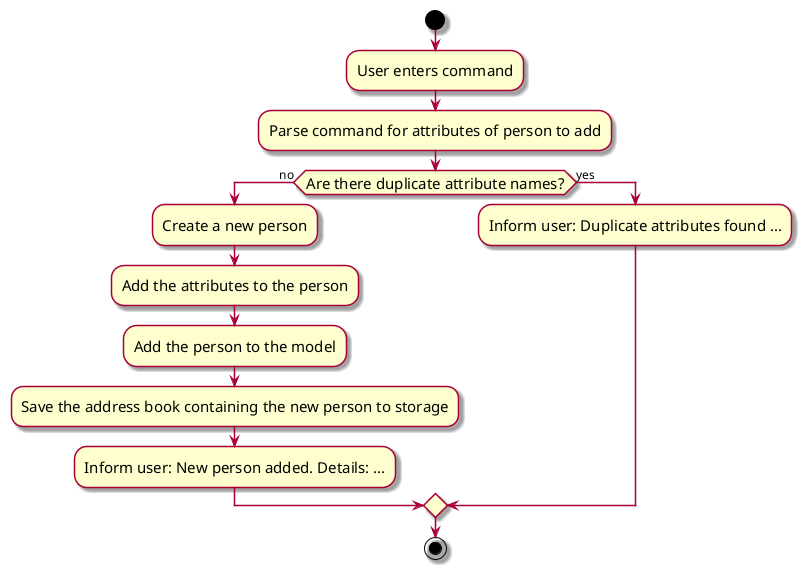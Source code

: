 @startuml
skin rose
skinparam ActivityFontSize 15
skinparam ArrowFontSize 12
skinparam ArrowFontStyle plain

start

:User enters command;

:Parse command for attributes of person to add;

if (Are there duplicate attribute names?) then (no)
:Create a new person;
:Add the attributes to the person;
:Add the person to the model;
:Save the address book containing the new person to storage;
:Inform user: New person added. Details: ...;
else (yes)
  :Inform user: Duplicate attributes found ...;
endif

stop
@enduml
